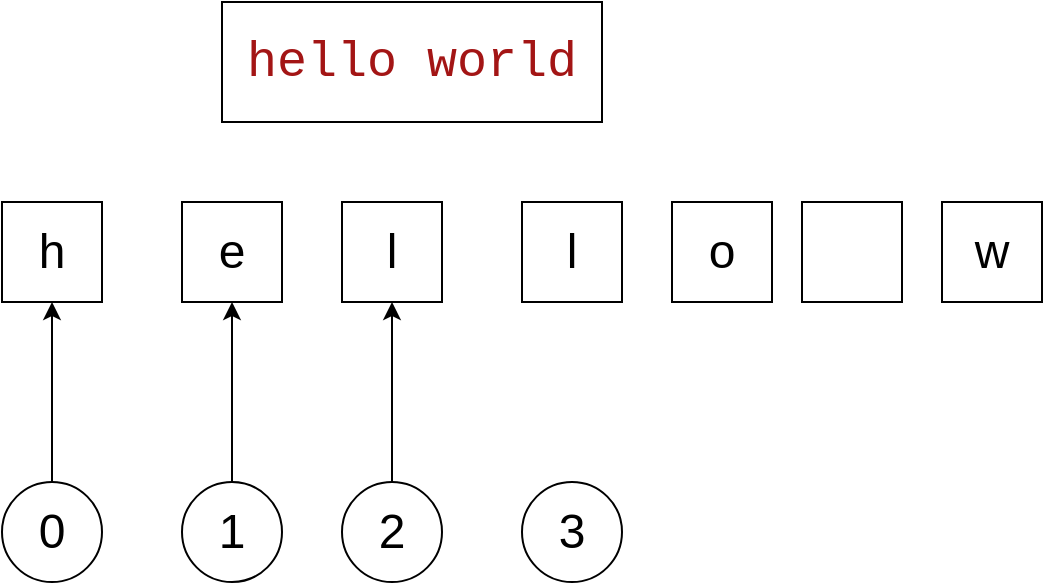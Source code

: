 <mxfile>
    <diagram id="8wTDTETNxrKMjDFLJH8c" name="第 1 页">
        <mxGraphModel dx="613" dy="456" grid="1" gridSize="10" guides="1" tooltips="1" connect="1" arrows="1" fold="1" page="1" pageScale="1" pageWidth="850" pageHeight="1100" math="0" shadow="0">
            <root>
                <mxCell id="0"/>
                <mxCell id="1" parent="0"/>
                <mxCell id="2" value="&lt;div style=&quot;background-color: rgb(255, 255, 255); font-family: Consolas, &amp;quot;Courier New&amp;quot;, monospace; font-size: 25px; line-height: 34px;&quot;&gt;&lt;span style=&quot;color: #a31515;&quot;&gt;hello world&lt;/span&gt;&lt;/div&gt;" style="rounded=0;whiteSpace=wrap;html=1;" vertex="1" parent="1">
                    <mxGeometry x="200" y="30" width="190" height="60" as="geometry"/>
                </mxCell>
                <mxCell id="3" value="&lt;font style=&quot;font-size: 24px;&quot;&gt;h&lt;/font&gt;" style="rounded=0;whiteSpace=wrap;html=1;" vertex="1" parent="1">
                    <mxGeometry x="90" y="130" width="50" height="50" as="geometry"/>
                </mxCell>
                <mxCell id="4" value="&lt;font style=&quot;font-size: 24px;&quot;&gt;e&lt;/font&gt;" style="rounded=0;whiteSpace=wrap;html=1;" vertex="1" parent="1">
                    <mxGeometry x="180" y="130" width="50" height="50" as="geometry"/>
                </mxCell>
                <mxCell id="5" value="&lt;font style=&quot;font-size: 24px;&quot;&gt;l&lt;/font&gt;" style="rounded=0;whiteSpace=wrap;html=1;" vertex="1" parent="1">
                    <mxGeometry x="260" y="130" width="50" height="50" as="geometry"/>
                </mxCell>
                <mxCell id="6" value="&lt;font style=&quot;font-size: 24px;&quot;&gt;l&lt;/font&gt;" style="rounded=0;whiteSpace=wrap;html=1;" vertex="1" parent="1">
                    <mxGeometry x="350" y="130" width="50" height="50" as="geometry"/>
                </mxCell>
                <mxCell id="7" value="&lt;span style=&quot;font-size: 24px;&quot;&gt;o&lt;/span&gt;" style="rounded=0;whiteSpace=wrap;html=1;" vertex="1" parent="1">
                    <mxGeometry x="425" y="130" width="50" height="50" as="geometry"/>
                </mxCell>
                <mxCell id="8" value="&lt;br&gt;&lt;span style=&quot;font-size: 24px;&quot;&gt;&lt;br&gt;&lt;/span&gt;" style="rounded=0;whiteSpace=wrap;html=1;" vertex="1" parent="1">
                    <mxGeometry x="490" y="130" width="50" height="50" as="geometry"/>
                </mxCell>
                <mxCell id="9" value="&lt;span style=&quot;font-size: 24px;&quot;&gt;w&lt;/span&gt;" style="rounded=0;whiteSpace=wrap;html=1;" vertex="1" parent="1">
                    <mxGeometry x="560" y="130" width="50" height="50" as="geometry"/>
                </mxCell>
                <mxCell id="11" value="" style="edgeStyle=none;html=1;fontSize=24;" edge="1" parent="1" source="10" target="3">
                    <mxGeometry relative="1" as="geometry"/>
                </mxCell>
                <mxCell id="10" value="0" style="ellipse;whiteSpace=wrap;html=1;aspect=fixed;fontSize=24;" vertex="1" parent="1">
                    <mxGeometry x="90" y="270" width="50" height="50" as="geometry"/>
                </mxCell>
                <mxCell id="13" value="" style="edgeStyle=none;html=1;fontSize=24;" edge="1" parent="1" source="12" target="4">
                    <mxGeometry relative="1" as="geometry"/>
                </mxCell>
                <mxCell id="12" value="1" style="ellipse;whiteSpace=wrap;html=1;aspect=fixed;fontSize=24;" vertex="1" parent="1">
                    <mxGeometry x="180" y="270" width="50" height="50" as="geometry"/>
                </mxCell>
                <mxCell id="15" value="" style="edgeStyle=none;html=1;fontSize=24;" edge="1" parent="1" source="14" target="5">
                    <mxGeometry relative="1" as="geometry"/>
                </mxCell>
                <mxCell id="14" value="2" style="ellipse;whiteSpace=wrap;html=1;aspect=fixed;fontSize=24;" vertex="1" parent="1">
                    <mxGeometry x="260" y="270" width="50" height="50" as="geometry"/>
                </mxCell>
                <mxCell id="16" value="3" style="ellipse;whiteSpace=wrap;html=1;aspect=fixed;fontSize=24;" vertex="1" parent="1">
                    <mxGeometry x="350" y="270" width="50" height="50" as="geometry"/>
                </mxCell>
            </root>
        </mxGraphModel>
    </diagram>
</mxfile>
